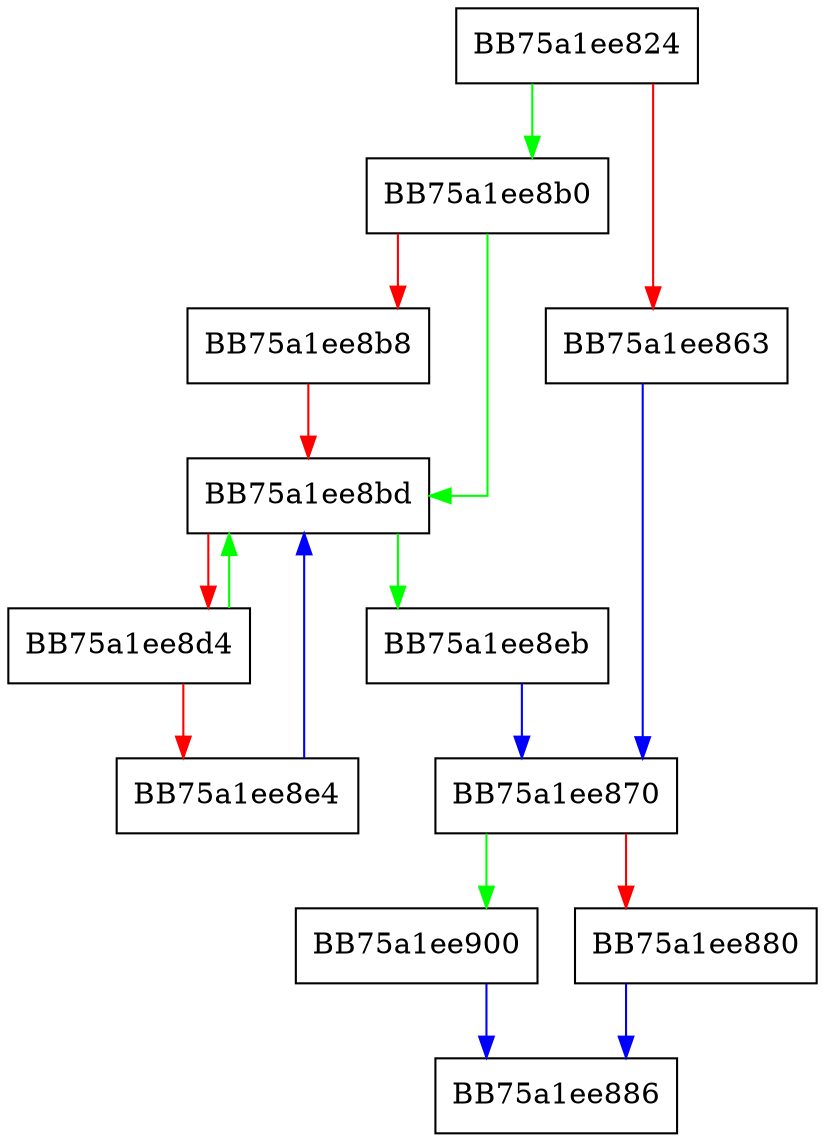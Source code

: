 digraph release_page_cursor {
  node [shape="box"];
  graph [splines=ortho];
  BB75a1ee824 -> BB75a1ee8b0 [color="green"];
  BB75a1ee824 -> BB75a1ee863 [color="red"];
  BB75a1ee863 -> BB75a1ee870 [color="blue"];
  BB75a1ee870 -> BB75a1ee900 [color="green"];
  BB75a1ee870 -> BB75a1ee880 [color="red"];
  BB75a1ee880 -> BB75a1ee886 [color="blue"];
  BB75a1ee8b0 -> BB75a1ee8bd [color="green"];
  BB75a1ee8b0 -> BB75a1ee8b8 [color="red"];
  BB75a1ee8b8 -> BB75a1ee8bd [color="red"];
  BB75a1ee8bd -> BB75a1ee8eb [color="green"];
  BB75a1ee8bd -> BB75a1ee8d4 [color="red"];
  BB75a1ee8d4 -> BB75a1ee8bd [color="green"];
  BB75a1ee8d4 -> BB75a1ee8e4 [color="red"];
  BB75a1ee8e4 -> BB75a1ee8bd [color="blue"];
  BB75a1ee8eb -> BB75a1ee870 [color="blue"];
  BB75a1ee900 -> BB75a1ee886 [color="blue"];
}
